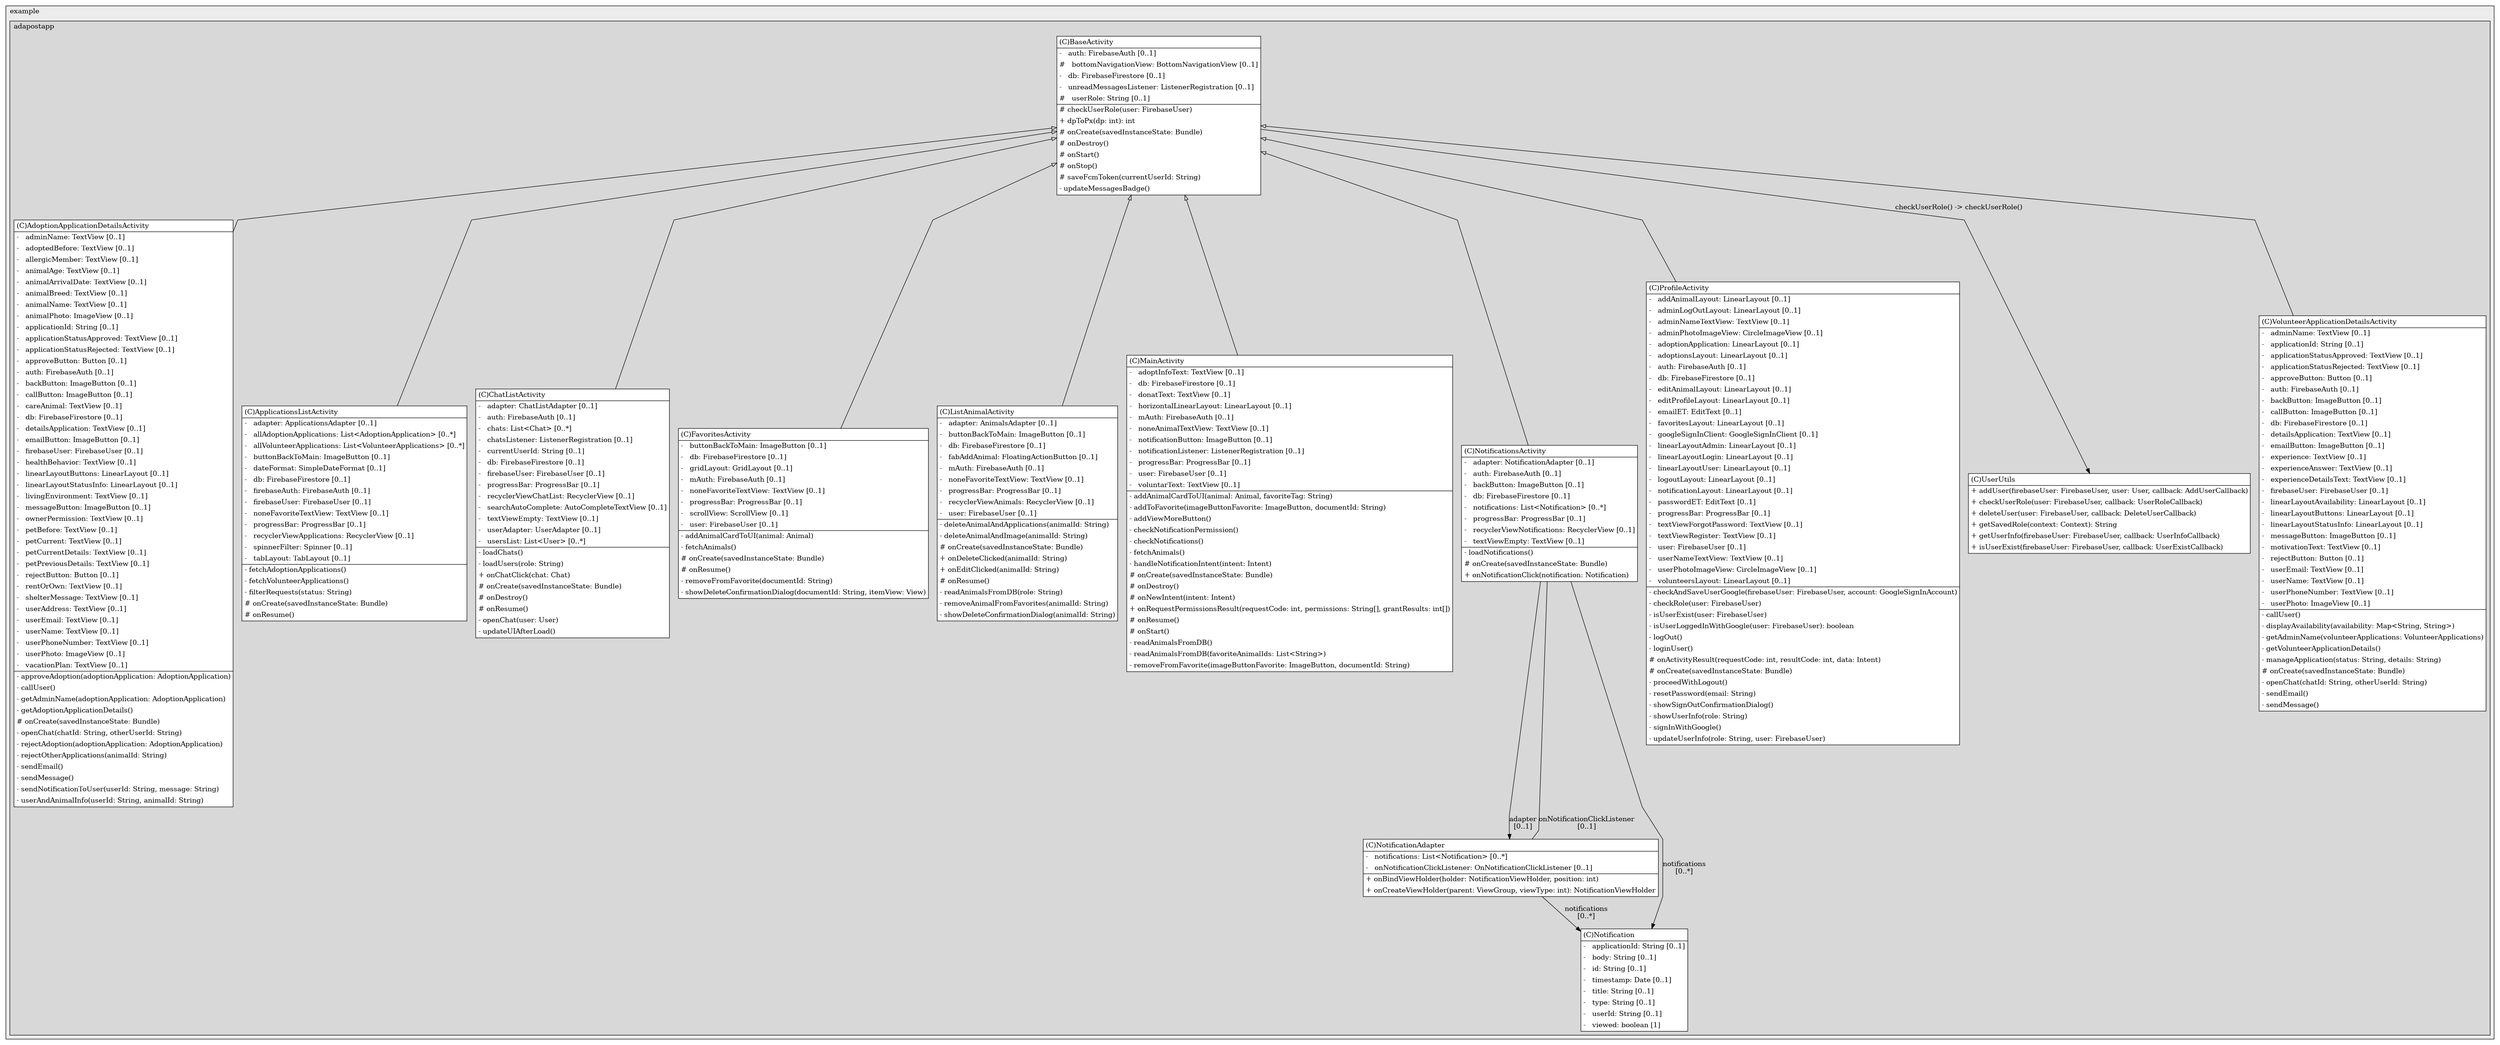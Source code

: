 @startuml

/' diagram meta data start
config=StructureConfiguration;
{
  "projectClassification": {
    "searchMode": "OpenProject", // OpenProject, AllProjects
    "includedProjects": "",
    "pathEndKeywords": "*.impl",
    "isClientPath": "",
    "isClientName": "",
    "isTestPath": "",
    "isTestName": "",
    "isMappingPath": "",
    "isMappingName": "",
    "isDataAccessPath": "",
    "isDataAccessName": "",
    "isDataStructurePath": "",
    "isDataStructureName": "",
    "isInterfaceStructuresPath": "",
    "isInterfaceStructuresName": "",
    "isEntryPointPath": "",
    "isEntryPointName": "",
    "treatFinalFieldsAsMandatory": false
  },
  "graphRestriction": {
    "classPackageExcludeFilter": "",
    "classPackageIncludeFilter": "",
    "classNameExcludeFilter": "",
    "classNameIncludeFilter": "",
    "methodNameExcludeFilter": "",
    "methodNameIncludeFilter": "",
    "removeByInheritance": "", // inheritance/annotation based filtering is done in a second step
    "removeByAnnotation": "",
    "removeByClassPackage": "", // cleanup the graph after inheritance/annotation based filtering is done
    "removeByClassName": "",
    "cutMappings": false,
    "cutEnum": true,
    "cutTests": true,
    "cutClient": true,
    "cutDataAccess": true,
    "cutInterfaceStructures": true,
    "cutDataStructures": true,
    "cutGetterAndSetter": true,
    "cutConstructors": true
  },
  "graphTraversal": {
    "forwardDepth": 3,
    "backwardDepth": 3,
    "classPackageExcludeFilter": "",
    "classPackageIncludeFilter": "",
    "classNameExcludeFilter": "",
    "classNameIncludeFilter": "",
    "methodNameExcludeFilter": "",
    "methodNameIncludeFilter": "",
    "hideMappings": false,
    "hideDataStructures": false,
    "hidePrivateMethods": true,
    "hideInterfaceCalls": true, // indirection: implementation -> interface (is hidden) -> implementation
    "onlyShowApplicationEntryPoints": false, // root node is included
    "useMethodCallsForStructureDiagram": "ForwardOnly" // ForwardOnly, BothDirections, No
  },
  "details": {
    "aggregation": "GroupByClass", // ByClass, GroupByClass, None
    "showClassGenericTypes": true,
    "showMethods": true,
    "showMethodParameterNames": true,
    "showMethodParameterTypes": true,
    "showMethodReturnType": true,
    "showPackageLevels": 2,
    "showDetailedClassStructure": true
  },
  "rootClass": "com.example.adapostapp.NotificationsActivity",
  "extensionCallbackMethod": "" // qualified.class.name#methodName - signature: public static String method(String)
}
diagram meta data end '/



digraph g {
    rankdir="TB"
    splines=polyline
    

'nodes 
subgraph cluster_1322970774 { 
   	label=example
	labeljust=l
	fillcolor="#ececec"
	style=filled
   
   subgraph cluster_300727847 { 
   	label=adapostapp
	labeljust=l
	fillcolor="#d8d8d8"
	style=filled
   
   AdoptionApplicationDetailsActivity578565044[
	label=<<TABLE BORDER="1" CELLBORDER="0" CELLPADDING="4" CELLSPACING="0">
<TR><TD ALIGN="LEFT" >(C)AdoptionApplicationDetailsActivity</TD></TR>
<HR/>
<TR><TD ALIGN="LEFT" >-   adminName: TextView [0..1]</TD></TR>
<TR><TD ALIGN="LEFT" >-   adoptedBefore: TextView [0..1]</TD></TR>
<TR><TD ALIGN="LEFT" >-   allergicMember: TextView [0..1]</TD></TR>
<TR><TD ALIGN="LEFT" >-   animalAge: TextView [0..1]</TD></TR>
<TR><TD ALIGN="LEFT" >-   animalArrivalDate: TextView [0..1]</TD></TR>
<TR><TD ALIGN="LEFT" >-   animalBreed: TextView [0..1]</TD></TR>
<TR><TD ALIGN="LEFT" >-   animalName: TextView [0..1]</TD></TR>
<TR><TD ALIGN="LEFT" >-   animalPhoto: ImageView [0..1]</TD></TR>
<TR><TD ALIGN="LEFT" >-   applicationId: String [0..1]</TD></TR>
<TR><TD ALIGN="LEFT" >-   applicationStatusApproved: TextView [0..1]</TD></TR>
<TR><TD ALIGN="LEFT" >-   applicationStatusRejected: TextView [0..1]</TD></TR>
<TR><TD ALIGN="LEFT" >-   approveButton: Button [0..1]</TD></TR>
<TR><TD ALIGN="LEFT" >-   auth: FirebaseAuth [0..1]</TD></TR>
<TR><TD ALIGN="LEFT" >-   backButton: ImageButton [0..1]</TD></TR>
<TR><TD ALIGN="LEFT" >-   callButton: ImageButton [0..1]</TD></TR>
<TR><TD ALIGN="LEFT" >-   careAnimal: TextView [0..1]</TD></TR>
<TR><TD ALIGN="LEFT" >-   db: FirebaseFirestore [0..1]</TD></TR>
<TR><TD ALIGN="LEFT" >-   detailsApplication: TextView [0..1]</TD></TR>
<TR><TD ALIGN="LEFT" >-   emailButton: ImageButton [0..1]</TD></TR>
<TR><TD ALIGN="LEFT" >-   firebaseUser: FirebaseUser [0..1]</TD></TR>
<TR><TD ALIGN="LEFT" >-   healthBehavior: TextView [0..1]</TD></TR>
<TR><TD ALIGN="LEFT" >-   linearLayoutButtons: LinearLayout [0..1]</TD></TR>
<TR><TD ALIGN="LEFT" >-   linearLayoutStatusInfo: LinearLayout [0..1]</TD></TR>
<TR><TD ALIGN="LEFT" >-   livingEnvironment: TextView [0..1]</TD></TR>
<TR><TD ALIGN="LEFT" >-   messageButton: ImageButton [0..1]</TD></TR>
<TR><TD ALIGN="LEFT" >-   ownerPermission: TextView [0..1]</TD></TR>
<TR><TD ALIGN="LEFT" >-   petBefore: TextView [0..1]</TD></TR>
<TR><TD ALIGN="LEFT" >-   petCurrent: TextView [0..1]</TD></TR>
<TR><TD ALIGN="LEFT" >-   petCurrentDetails: TextView [0..1]</TD></TR>
<TR><TD ALIGN="LEFT" >-   petPreviousDetails: TextView [0..1]</TD></TR>
<TR><TD ALIGN="LEFT" >-   rejectButton: Button [0..1]</TD></TR>
<TR><TD ALIGN="LEFT" >-   rentOrOwn: TextView [0..1]</TD></TR>
<TR><TD ALIGN="LEFT" >-   shelterMessage: TextView [0..1]</TD></TR>
<TR><TD ALIGN="LEFT" >-   userAddress: TextView [0..1]</TD></TR>
<TR><TD ALIGN="LEFT" >-   userEmail: TextView [0..1]</TD></TR>
<TR><TD ALIGN="LEFT" >-   userName: TextView [0..1]</TD></TR>
<TR><TD ALIGN="LEFT" >-   userPhoneNumber: TextView [0..1]</TD></TR>
<TR><TD ALIGN="LEFT" >-   userPhoto: ImageView [0..1]</TD></TR>
<TR><TD ALIGN="LEFT" >-   vacationPlan: TextView [0..1]</TD></TR>
<HR/>
<TR><TD ALIGN="LEFT" >- approveAdoption(adoptionApplication: AdoptionApplication)</TD></TR>
<TR><TD ALIGN="LEFT" >- callUser()</TD></TR>
<TR><TD ALIGN="LEFT" >- getAdminName(adoptionApplication: AdoptionApplication)</TD></TR>
<TR><TD ALIGN="LEFT" >- getAdoptionApplicationDetails()</TD></TR>
<TR><TD ALIGN="LEFT" ># onCreate(savedInstanceState: Bundle)</TD></TR>
<TR><TD ALIGN="LEFT" >- openChat(chatId: String, otherUserId: String)</TD></TR>
<TR><TD ALIGN="LEFT" >- rejectAdoption(adoptionApplication: AdoptionApplication)</TD></TR>
<TR><TD ALIGN="LEFT" >- rejectOtherApplications(animalId: String)</TD></TR>
<TR><TD ALIGN="LEFT" >- sendEmail()</TD></TR>
<TR><TD ALIGN="LEFT" >- sendMessage()</TD></TR>
<TR><TD ALIGN="LEFT" >- sendNotificationToUser(userId: String, message: String)</TD></TR>
<TR><TD ALIGN="LEFT" >- userAndAnimalInfo(userId: String, animalId: String)</TD></TR>
</TABLE>>
	style=filled
	margin=0
	shape=plaintext
	fillcolor="#FFFFFF"
];

ApplicationsListActivity578565044[
	label=<<TABLE BORDER="1" CELLBORDER="0" CELLPADDING="4" CELLSPACING="0">
<TR><TD ALIGN="LEFT" >(C)ApplicationsListActivity</TD></TR>
<HR/>
<TR><TD ALIGN="LEFT" >-   adapter: ApplicationsAdapter [0..1]</TD></TR>
<TR><TD ALIGN="LEFT" >-   allAdoptionApplications: List&lt;AdoptionApplication&gt; [0..*]</TD></TR>
<TR><TD ALIGN="LEFT" >-   allVolunteerApplications: List&lt;VolunteerApplications&gt; [0..*]</TD></TR>
<TR><TD ALIGN="LEFT" >-   buttonBackToMain: ImageButton [0..1]</TD></TR>
<TR><TD ALIGN="LEFT" >-   dateFormat: SimpleDateFormat [0..1]</TD></TR>
<TR><TD ALIGN="LEFT" >-   db: FirebaseFirestore [0..1]</TD></TR>
<TR><TD ALIGN="LEFT" >-   firebaseAuth: FirebaseAuth [0..1]</TD></TR>
<TR><TD ALIGN="LEFT" >-   firebaseUser: FirebaseUser [0..1]</TD></TR>
<TR><TD ALIGN="LEFT" >-   noneFavoriteTextView: TextView [0..1]</TD></TR>
<TR><TD ALIGN="LEFT" >-   progressBar: ProgressBar [0..1]</TD></TR>
<TR><TD ALIGN="LEFT" >-   recyclerViewApplications: RecyclerView [0..1]</TD></TR>
<TR><TD ALIGN="LEFT" >-   spinnerFilter: Spinner [0..1]</TD></TR>
<TR><TD ALIGN="LEFT" >-   tabLayout: TabLayout [0..1]</TD></TR>
<HR/>
<TR><TD ALIGN="LEFT" >- fetchAdoptionApplications()</TD></TR>
<TR><TD ALIGN="LEFT" >- fetchVolunteerApplications()</TD></TR>
<TR><TD ALIGN="LEFT" >- filterRequests(status: String)</TD></TR>
<TR><TD ALIGN="LEFT" ># onCreate(savedInstanceState: Bundle)</TD></TR>
<TR><TD ALIGN="LEFT" ># onResume()</TD></TR>
</TABLE>>
	style=filled
	margin=0
	shape=plaintext
	fillcolor="#FFFFFF"
];

BaseActivity578565044[
	label=<<TABLE BORDER="1" CELLBORDER="0" CELLPADDING="4" CELLSPACING="0">
<TR><TD ALIGN="LEFT" >(C)BaseActivity</TD></TR>
<HR/>
<TR><TD ALIGN="LEFT" >-   auth: FirebaseAuth [0..1]</TD></TR>
<TR><TD ALIGN="LEFT" >#   bottomNavigationView: BottomNavigationView [0..1]</TD></TR>
<TR><TD ALIGN="LEFT" >-   db: FirebaseFirestore [0..1]</TD></TR>
<TR><TD ALIGN="LEFT" >-   unreadMessagesListener: ListenerRegistration [0..1]</TD></TR>
<TR><TD ALIGN="LEFT" >#   userRole: String [0..1]</TD></TR>
<HR/>
<TR><TD ALIGN="LEFT" ># checkUserRole(user: FirebaseUser)</TD></TR>
<TR><TD ALIGN="LEFT" >+ dpToPx(dp: int): int</TD></TR>
<TR><TD ALIGN="LEFT" ># onCreate(savedInstanceState: Bundle)</TD></TR>
<TR><TD ALIGN="LEFT" ># onDestroy()</TD></TR>
<TR><TD ALIGN="LEFT" ># onStart()</TD></TR>
<TR><TD ALIGN="LEFT" ># onStop()</TD></TR>
<TR><TD ALIGN="LEFT" ># saveFcmToken(currentUserId: String)</TD></TR>
<TR><TD ALIGN="LEFT" >- updateMessagesBadge()</TD></TR>
</TABLE>>
	style=filled
	margin=0
	shape=plaintext
	fillcolor="#FFFFFF"
];

ChatListActivity578565044[
	label=<<TABLE BORDER="1" CELLBORDER="0" CELLPADDING="4" CELLSPACING="0">
<TR><TD ALIGN="LEFT" >(C)ChatListActivity</TD></TR>
<HR/>
<TR><TD ALIGN="LEFT" >-   adapter: ChatListAdapter [0..1]</TD></TR>
<TR><TD ALIGN="LEFT" >-   auth: FirebaseAuth [0..1]</TD></TR>
<TR><TD ALIGN="LEFT" >-   chats: List&lt;Chat&gt; [0..*]</TD></TR>
<TR><TD ALIGN="LEFT" >-   chatsListener: ListenerRegistration [0..1]</TD></TR>
<TR><TD ALIGN="LEFT" >-   currentUserId: String [0..1]</TD></TR>
<TR><TD ALIGN="LEFT" >-   db: FirebaseFirestore [0..1]</TD></TR>
<TR><TD ALIGN="LEFT" >-   firebaseUser: FirebaseUser [0..1]</TD></TR>
<TR><TD ALIGN="LEFT" >-   progressBar: ProgressBar [0..1]</TD></TR>
<TR><TD ALIGN="LEFT" >-   recyclerViewChatList: RecyclerView [0..1]</TD></TR>
<TR><TD ALIGN="LEFT" >-   searchAutoComplete: AutoCompleteTextView [0..1]</TD></TR>
<TR><TD ALIGN="LEFT" >-   textViewEmpty: TextView [0..1]</TD></TR>
<TR><TD ALIGN="LEFT" >-   userAdapter: UserAdapter [0..1]</TD></TR>
<TR><TD ALIGN="LEFT" >-   usersList: List&lt;User&gt; [0..*]</TD></TR>
<HR/>
<TR><TD ALIGN="LEFT" >- loadChats()</TD></TR>
<TR><TD ALIGN="LEFT" >- loadUsers(role: String)</TD></TR>
<TR><TD ALIGN="LEFT" >+ onChatClick(chat: Chat)</TD></TR>
<TR><TD ALIGN="LEFT" ># onCreate(savedInstanceState: Bundle)</TD></TR>
<TR><TD ALIGN="LEFT" ># onDestroy()</TD></TR>
<TR><TD ALIGN="LEFT" ># onResume()</TD></TR>
<TR><TD ALIGN="LEFT" >- openChat(user: User)</TD></TR>
<TR><TD ALIGN="LEFT" >- updateUIAfterLoad()</TD></TR>
</TABLE>>
	style=filled
	margin=0
	shape=plaintext
	fillcolor="#FFFFFF"
];

FavoritesActivity578565044[
	label=<<TABLE BORDER="1" CELLBORDER="0" CELLPADDING="4" CELLSPACING="0">
<TR><TD ALIGN="LEFT" >(C)FavoritesActivity</TD></TR>
<HR/>
<TR><TD ALIGN="LEFT" >-   buttonBackToMain: ImageButton [0..1]</TD></TR>
<TR><TD ALIGN="LEFT" >-   db: FirebaseFirestore [0..1]</TD></TR>
<TR><TD ALIGN="LEFT" >-   gridLayout: GridLayout [0..1]</TD></TR>
<TR><TD ALIGN="LEFT" >-   mAuth: FirebaseAuth [0..1]</TD></TR>
<TR><TD ALIGN="LEFT" >-   noneFavoriteTextView: TextView [0..1]</TD></TR>
<TR><TD ALIGN="LEFT" >-   progressBar: ProgressBar [0..1]</TD></TR>
<TR><TD ALIGN="LEFT" >-   scrollView: ScrollView [0..1]</TD></TR>
<TR><TD ALIGN="LEFT" >-   user: FirebaseUser [0..1]</TD></TR>
<HR/>
<TR><TD ALIGN="LEFT" >- addAnimalCardToUI(animal: Animal)</TD></TR>
<TR><TD ALIGN="LEFT" >- fetchAnimals()</TD></TR>
<TR><TD ALIGN="LEFT" ># onCreate(savedInstanceState: Bundle)</TD></TR>
<TR><TD ALIGN="LEFT" ># onResume()</TD></TR>
<TR><TD ALIGN="LEFT" >- removeFromFavorite(documentId: String)</TD></TR>
<TR><TD ALIGN="LEFT" >- showDeleteConfirmationDialog(documentId: String, itemView: View)</TD></TR>
</TABLE>>
	style=filled
	margin=0
	shape=plaintext
	fillcolor="#FFFFFF"
];

ListAnimalActivity578565044[
	label=<<TABLE BORDER="1" CELLBORDER="0" CELLPADDING="4" CELLSPACING="0">
<TR><TD ALIGN="LEFT" >(C)ListAnimalActivity</TD></TR>
<HR/>
<TR><TD ALIGN="LEFT" >-   adapter: AnimalsAdapter [0..1]</TD></TR>
<TR><TD ALIGN="LEFT" >-   buttonBackToMain: ImageButton [0..1]</TD></TR>
<TR><TD ALIGN="LEFT" >-   db: FirebaseFirestore [0..1]</TD></TR>
<TR><TD ALIGN="LEFT" >-   fabAddAnimal: FloatingActionButton [0..1]</TD></TR>
<TR><TD ALIGN="LEFT" >-   mAuth: FirebaseAuth [0..1]</TD></TR>
<TR><TD ALIGN="LEFT" >-   noneFavoriteTextView: TextView [0..1]</TD></TR>
<TR><TD ALIGN="LEFT" >-   progressBar: ProgressBar [0..1]</TD></TR>
<TR><TD ALIGN="LEFT" >-   recyclerViewAnimals: RecyclerView [0..1]</TD></TR>
<TR><TD ALIGN="LEFT" >-   user: FirebaseUser [0..1]</TD></TR>
<HR/>
<TR><TD ALIGN="LEFT" >- deleteAnimalAndApplications(animalId: String)</TD></TR>
<TR><TD ALIGN="LEFT" >- deleteAnimalAndImage(animalId: String)</TD></TR>
<TR><TD ALIGN="LEFT" ># onCreate(savedInstanceState: Bundle)</TD></TR>
<TR><TD ALIGN="LEFT" >+ onDeleteClicked(animalId: String)</TD></TR>
<TR><TD ALIGN="LEFT" >+ onEditClicked(animalId: String)</TD></TR>
<TR><TD ALIGN="LEFT" ># onResume()</TD></TR>
<TR><TD ALIGN="LEFT" >- readAnimalsFromDB(role: String)</TD></TR>
<TR><TD ALIGN="LEFT" >- removeAnimalFromFavorites(animalId: String)</TD></TR>
<TR><TD ALIGN="LEFT" >- showDeleteConfirmationDialog(animalId: String)</TD></TR>
</TABLE>>
	style=filled
	margin=0
	shape=plaintext
	fillcolor="#FFFFFF"
];

MainActivity578565044[
	label=<<TABLE BORDER="1" CELLBORDER="0" CELLPADDING="4" CELLSPACING="0">
<TR><TD ALIGN="LEFT" >(C)MainActivity</TD></TR>
<HR/>
<TR><TD ALIGN="LEFT" >-   adoptInfoText: TextView [0..1]</TD></TR>
<TR><TD ALIGN="LEFT" >-   db: FirebaseFirestore [0..1]</TD></TR>
<TR><TD ALIGN="LEFT" >-   donatText: TextView [0..1]</TD></TR>
<TR><TD ALIGN="LEFT" >-   horizontalLinearLayout: LinearLayout [0..1]</TD></TR>
<TR><TD ALIGN="LEFT" >-   mAuth: FirebaseAuth [0..1]</TD></TR>
<TR><TD ALIGN="LEFT" >-   noneAnimalTextView: TextView [0..1]</TD></TR>
<TR><TD ALIGN="LEFT" >-   notificationButton: ImageButton [0..1]</TD></TR>
<TR><TD ALIGN="LEFT" >-   notificationListener: ListenerRegistration [0..1]</TD></TR>
<TR><TD ALIGN="LEFT" >-   progressBar: ProgressBar [0..1]</TD></TR>
<TR><TD ALIGN="LEFT" >-   user: FirebaseUser [0..1]</TD></TR>
<TR><TD ALIGN="LEFT" >-   voluntarText: TextView [0..1]</TD></TR>
<HR/>
<TR><TD ALIGN="LEFT" >- addAnimalCardToUI(animal: Animal, favoriteTag: String)</TD></TR>
<TR><TD ALIGN="LEFT" >- addToFavorite(imageButtonFavorite: ImageButton, documentId: String)</TD></TR>
<TR><TD ALIGN="LEFT" >- addViewMoreButton()</TD></TR>
<TR><TD ALIGN="LEFT" >- checkNotificationPermission()</TD></TR>
<TR><TD ALIGN="LEFT" >- checkNotifications()</TD></TR>
<TR><TD ALIGN="LEFT" >- fetchAnimals()</TD></TR>
<TR><TD ALIGN="LEFT" >- handleNotificationIntent(intent: Intent)</TD></TR>
<TR><TD ALIGN="LEFT" ># onCreate(savedInstanceState: Bundle)</TD></TR>
<TR><TD ALIGN="LEFT" ># onDestroy()</TD></TR>
<TR><TD ALIGN="LEFT" ># onNewIntent(intent: Intent)</TD></TR>
<TR><TD ALIGN="LEFT" >+ onRequestPermissionsResult(requestCode: int, permissions: String[], grantResults: int[])</TD></TR>
<TR><TD ALIGN="LEFT" ># onResume()</TD></TR>
<TR><TD ALIGN="LEFT" ># onStart()</TD></TR>
<TR><TD ALIGN="LEFT" >- readAnimalsFromDB()</TD></TR>
<TR><TD ALIGN="LEFT" >- readAnimalsFromDB(favoriteAnimalIds: List&lt;String&gt;)</TD></TR>
<TR><TD ALIGN="LEFT" >- removeFromFavorite(imageButtonFavorite: ImageButton, documentId: String)</TD></TR>
</TABLE>>
	style=filled
	margin=0
	shape=plaintext
	fillcolor="#FFFFFF"
];

Notification578565044[
	label=<<TABLE BORDER="1" CELLBORDER="0" CELLPADDING="4" CELLSPACING="0">
<TR><TD ALIGN="LEFT" >(C)Notification</TD></TR>
<HR/>
<TR><TD ALIGN="LEFT" >-   applicationId: String [0..1]</TD></TR>
<TR><TD ALIGN="LEFT" >-   body: String [0..1]</TD></TR>
<TR><TD ALIGN="LEFT" >-   id: String [0..1]</TD></TR>
<TR><TD ALIGN="LEFT" >-   timestamp: Date [0..1]</TD></TR>
<TR><TD ALIGN="LEFT" >-   title: String [0..1]</TD></TR>
<TR><TD ALIGN="LEFT" >-   type: String [0..1]</TD></TR>
<TR><TD ALIGN="LEFT" >-   userId: String [0..1]</TD></TR>
<TR><TD ALIGN="LEFT" >-   viewed: boolean [1]</TD></TR>
</TABLE>>
	style=filled
	margin=0
	shape=plaintext
	fillcolor="#FFFFFF"
];

NotificationAdapter578565044[
	label=<<TABLE BORDER="1" CELLBORDER="0" CELLPADDING="4" CELLSPACING="0">
<TR><TD ALIGN="LEFT" >(C)NotificationAdapter</TD></TR>
<HR/>
<TR><TD ALIGN="LEFT" >-   notifications: List&lt;Notification&gt; [0..*]</TD></TR>
<TR><TD ALIGN="LEFT" >-   onNotificationClickListener: OnNotificationClickListener [0..1]</TD></TR>
<HR/>
<TR><TD ALIGN="LEFT" >+ onBindViewHolder(holder: NotificationViewHolder, position: int)</TD></TR>
<TR><TD ALIGN="LEFT" >+ onCreateViewHolder(parent: ViewGroup, viewType: int): NotificationViewHolder</TD></TR>
</TABLE>>
	style=filled
	margin=0
	shape=plaintext
	fillcolor="#FFFFFF"
];

NotificationsActivity578565044[
	label=<<TABLE BORDER="1" CELLBORDER="0" CELLPADDING="4" CELLSPACING="0">
<TR><TD ALIGN="LEFT" >(C)NotificationsActivity</TD></TR>
<HR/>
<TR><TD ALIGN="LEFT" >-   adapter: NotificationAdapter [0..1]</TD></TR>
<TR><TD ALIGN="LEFT" >-   auth: FirebaseAuth [0..1]</TD></TR>
<TR><TD ALIGN="LEFT" >-   backButton: ImageButton [0..1]</TD></TR>
<TR><TD ALIGN="LEFT" >-   db: FirebaseFirestore [0..1]</TD></TR>
<TR><TD ALIGN="LEFT" >-   notifications: List&lt;Notification&gt; [0..*]</TD></TR>
<TR><TD ALIGN="LEFT" >-   progressBar: ProgressBar [0..1]</TD></TR>
<TR><TD ALIGN="LEFT" >-   recyclerViewNotifications: RecyclerView [0..1]</TD></TR>
<TR><TD ALIGN="LEFT" >-   textViewEmpty: TextView [0..1]</TD></TR>
<HR/>
<TR><TD ALIGN="LEFT" >- loadNotifications()</TD></TR>
<TR><TD ALIGN="LEFT" ># onCreate(savedInstanceState: Bundle)</TD></TR>
<TR><TD ALIGN="LEFT" >+ onNotificationClick(notification: Notification)</TD></TR>
</TABLE>>
	style=filled
	margin=0
	shape=plaintext
	fillcolor="#FFFFFF"
];

ProfileActivity578565044[
	label=<<TABLE BORDER="1" CELLBORDER="0" CELLPADDING="4" CELLSPACING="0">
<TR><TD ALIGN="LEFT" >(C)ProfileActivity</TD></TR>
<HR/>
<TR><TD ALIGN="LEFT" >-   addAnimalLayout: LinearLayout [0..1]</TD></TR>
<TR><TD ALIGN="LEFT" >-   adminLogOutLayout: LinearLayout [0..1]</TD></TR>
<TR><TD ALIGN="LEFT" >-   adminNameTextView: TextView [0..1]</TD></TR>
<TR><TD ALIGN="LEFT" >-   adminPhotoImageView: CircleImageView [0..1]</TD></TR>
<TR><TD ALIGN="LEFT" >-   adoptionApplication: LinearLayout [0..1]</TD></TR>
<TR><TD ALIGN="LEFT" >-   adoptionsLayout: LinearLayout [0..1]</TD></TR>
<TR><TD ALIGN="LEFT" >-   auth: FirebaseAuth [0..1]</TD></TR>
<TR><TD ALIGN="LEFT" >-   db: FirebaseFirestore [0..1]</TD></TR>
<TR><TD ALIGN="LEFT" >-   editAnimalLayout: LinearLayout [0..1]</TD></TR>
<TR><TD ALIGN="LEFT" >-   editProfileLayout: LinearLayout [0..1]</TD></TR>
<TR><TD ALIGN="LEFT" >-   emailET: EditText [0..1]</TD></TR>
<TR><TD ALIGN="LEFT" >-   favoritesLayout: LinearLayout [0..1]</TD></TR>
<TR><TD ALIGN="LEFT" >-   googleSignInClient: GoogleSignInClient [0..1]</TD></TR>
<TR><TD ALIGN="LEFT" >-   linearLayoutAdmin: LinearLayout [0..1]</TD></TR>
<TR><TD ALIGN="LEFT" >-   linearLayoutLogin: LinearLayout [0..1]</TD></TR>
<TR><TD ALIGN="LEFT" >-   linearLayoutUser: LinearLayout [0..1]</TD></TR>
<TR><TD ALIGN="LEFT" >-   logoutLayout: LinearLayout [0..1]</TD></TR>
<TR><TD ALIGN="LEFT" >-   notificationLayout: LinearLayout [0..1]</TD></TR>
<TR><TD ALIGN="LEFT" >-   passwordET: EditText [0..1]</TD></TR>
<TR><TD ALIGN="LEFT" >-   progressBar: ProgressBar [0..1]</TD></TR>
<TR><TD ALIGN="LEFT" >-   textViewForgotPassword: TextView [0..1]</TD></TR>
<TR><TD ALIGN="LEFT" >-   textViewRegister: TextView [0..1]</TD></TR>
<TR><TD ALIGN="LEFT" >-   user: FirebaseUser [0..1]</TD></TR>
<TR><TD ALIGN="LEFT" >-   userNameTextView: TextView [0..1]</TD></TR>
<TR><TD ALIGN="LEFT" >-   userPhotoImageView: CircleImageView [0..1]</TD></TR>
<TR><TD ALIGN="LEFT" >-   volunteersLayout: LinearLayout [0..1]</TD></TR>
<HR/>
<TR><TD ALIGN="LEFT" >- checkAndSaveUserGoogle(firebaseUser: FirebaseUser, account: GoogleSignInAccount)</TD></TR>
<TR><TD ALIGN="LEFT" >- checkRole(user: FirebaseUser)</TD></TR>
<TR><TD ALIGN="LEFT" >- isUserExist(user: FirebaseUser)</TD></TR>
<TR><TD ALIGN="LEFT" >- isUserLoggedInWithGoogle(user: FirebaseUser): boolean</TD></TR>
<TR><TD ALIGN="LEFT" >- logOut()</TD></TR>
<TR><TD ALIGN="LEFT" >- loginUser()</TD></TR>
<TR><TD ALIGN="LEFT" ># onActivityResult(requestCode: int, resultCode: int, data: Intent)</TD></TR>
<TR><TD ALIGN="LEFT" ># onCreate(savedInstanceState: Bundle)</TD></TR>
<TR><TD ALIGN="LEFT" >- proceedWithLogout()</TD></TR>
<TR><TD ALIGN="LEFT" >- resetPassword(email: String)</TD></TR>
<TR><TD ALIGN="LEFT" >- showSignOutConfirmationDialog()</TD></TR>
<TR><TD ALIGN="LEFT" >- showUserInfo(role: String)</TD></TR>
<TR><TD ALIGN="LEFT" >- signInWithGoogle()</TD></TR>
<TR><TD ALIGN="LEFT" >- updateUserInfo(role: String, user: FirebaseUser)</TD></TR>
</TABLE>>
	style=filled
	margin=0
	shape=plaintext
	fillcolor="#FFFFFF"
];

UserUtils1169057289[
	label=<<TABLE BORDER="1" CELLBORDER="0" CELLPADDING="4" CELLSPACING="0">
<TR><TD ALIGN="LEFT" >(C)UserUtils</TD></TR>
<HR/>
<TR><TD ALIGN="LEFT" >+ addUser(firebaseUser: FirebaseUser, user: User, callback: AddUserCallback)</TD></TR>
<TR><TD ALIGN="LEFT" >+ checkUserRole(user: FirebaseUser, callback: UserRoleCallback)</TD></TR>
<TR><TD ALIGN="LEFT" >+ deleteUser(user: FirebaseUser, callback: DeleteUserCallback)</TD></TR>
<TR><TD ALIGN="LEFT" >+ getSavedRole(context: Context): String</TD></TR>
<TR><TD ALIGN="LEFT" >+ getUserInfo(firebaseUser: FirebaseUser, callback: UserInfoCallback)</TD></TR>
<TR><TD ALIGN="LEFT" >+ isUserExist(firebaseUser: FirebaseUser, callback: UserExistCallback)</TD></TR>
</TABLE>>
	style=filled
	margin=0
	shape=plaintext
	fillcolor="#FFFFFF"
];

VolunteerApplicationDetailsActivity578565044[
	label=<<TABLE BORDER="1" CELLBORDER="0" CELLPADDING="4" CELLSPACING="0">
<TR><TD ALIGN="LEFT" >(C)VolunteerApplicationDetailsActivity</TD></TR>
<HR/>
<TR><TD ALIGN="LEFT" >-   adminName: TextView [0..1]</TD></TR>
<TR><TD ALIGN="LEFT" >-   applicationId: String [0..1]</TD></TR>
<TR><TD ALIGN="LEFT" >-   applicationStatusApproved: TextView [0..1]</TD></TR>
<TR><TD ALIGN="LEFT" >-   applicationStatusRejected: TextView [0..1]</TD></TR>
<TR><TD ALIGN="LEFT" >-   approveButton: Button [0..1]</TD></TR>
<TR><TD ALIGN="LEFT" >-   auth: FirebaseAuth [0..1]</TD></TR>
<TR><TD ALIGN="LEFT" >-   backButton: ImageButton [0..1]</TD></TR>
<TR><TD ALIGN="LEFT" >-   callButton: ImageButton [0..1]</TD></TR>
<TR><TD ALIGN="LEFT" >-   db: FirebaseFirestore [0..1]</TD></TR>
<TR><TD ALIGN="LEFT" >-   detailsApplication: TextView [0..1]</TD></TR>
<TR><TD ALIGN="LEFT" >-   emailButton: ImageButton [0..1]</TD></TR>
<TR><TD ALIGN="LEFT" >-   experience: TextView [0..1]</TD></TR>
<TR><TD ALIGN="LEFT" >-   experienceAnswer: TextView [0..1]</TD></TR>
<TR><TD ALIGN="LEFT" >-   experienceDetailsText: TextView [0..1]</TD></TR>
<TR><TD ALIGN="LEFT" >-   firebaseUser: FirebaseUser [0..1]</TD></TR>
<TR><TD ALIGN="LEFT" >-   linearLayoutAvailability: LinearLayout [0..1]</TD></TR>
<TR><TD ALIGN="LEFT" >-   linearLayoutButtons: LinearLayout [0..1]</TD></TR>
<TR><TD ALIGN="LEFT" >-   linearLayoutStatusInfo: LinearLayout [0..1]</TD></TR>
<TR><TD ALIGN="LEFT" >-   messageButton: ImageButton [0..1]</TD></TR>
<TR><TD ALIGN="LEFT" >-   motivationText: TextView [0..1]</TD></TR>
<TR><TD ALIGN="LEFT" >-   rejectButton: Button [0..1]</TD></TR>
<TR><TD ALIGN="LEFT" >-   userEmail: TextView [0..1]</TD></TR>
<TR><TD ALIGN="LEFT" >-   userName: TextView [0..1]</TD></TR>
<TR><TD ALIGN="LEFT" >-   userPhoneNumber: TextView [0..1]</TD></TR>
<TR><TD ALIGN="LEFT" >-   userPhoto: ImageView [0..1]</TD></TR>
<HR/>
<TR><TD ALIGN="LEFT" >- callUser()</TD></TR>
<TR><TD ALIGN="LEFT" >- displayAvailability(availability: Map&lt;String, String&gt;)</TD></TR>
<TR><TD ALIGN="LEFT" >- getAdminName(volunteerApplications: VolunteerApplications)</TD></TR>
<TR><TD ALIGN="LEFT" >- getVolunteerApplicationDetails()</TD></TR>
<TR><TD ALIGN="LEFT" >- manageApplication(status: String, details: String)</TD></TR>
<TR><TD ALIGN="LEFT" ># onCreate(savedInstanceState: Bundle)</TD></TR>
<TR><TD ALIGN="LEFT" >- openChat(chatId: String, otherUserId: String)</TD></TR>
<TR><TD ALIGN="LEFT" >- sendEmail()</TD></TR>
<TR><TD ALIGN="LEFT" >- sendMessage()</TD></TR>
</TABLE>>
	style=filled
	margin=0
	shape=plaintext
	fillcolor="#FFFFFF"
];
} 
} 

'edges    
BaseActivity578565044 -> AdoptionApplicationDetailsActivity578565044[arrowhead=none, arrowtail=empty, dir=both];
BaseActivity578565044 -> ApplicationsListActivity578565044[arrowhead=none, arrowtail=empty, dir=both];
BaseActivity578565044 -> ChatListActivity578565044[arrowhead=none, arrowtail=empty, dir=both];
BaseActivity578565044 -> FavoritesActivity578565044[arrowhead=none, arrowtail=empty, dir=both];
BaseActivity578565044 -> ListAnimalActivity578565044[arrowhead=none, arrowtail=empty, dir=both];
BaseActivity578565044 -> MainActivity578565044[arrowhead=none, arrowtail=empty, dir=both];
BaseActivity578565044 -> NotificationsActivity578565044[arrowhead=none, arrowtail=empty, dir=both];
BaseActivity578565044 -> ProfileActivity578565044[arrowhead=none, arrowtail=empty, dir=both];
BaseActivity578565044 -> UserUtils1169057289[label="checkUserRole() -> checkUserRole()"];
BaseActivity578565044 -> VolunteerApplicationDetailsActivity578565044[arrowhead=none, arrowtail=empty, dir=both];
NotificationAdapter578565044 -> Notification578565044[label="notifications
[0..*]"];
NotificationAdapter578565044 -> NotificationsActivity578565044[label="onNotificationClickListener
[0..1]", arrowhead=none];
NotificationsActivity578565044 -> Notification578565044[label="notifications
[0..*]"];
NotificationsActivity578565044 -> NotificationAdapter578565044[label="adapter
[0..1]"];
    
}
@enduml